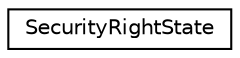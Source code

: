 digraph "Graphical Class Hierarchy"
{
 // LATEX_PDF_SIZE
  edge [fontname="Helvetica",fontsize="10",labelfontname="Helvetica",labelfontsize="10"];
  node [fontname="Helvetica",fontsize="10",shape=record];
  rankdir="LR";
  Node0 [label="SecurityRightState",height=0.2,width=0.4,color="black", fillcolor="white", style="filled",URL="$class_security_right_state.html",tooltip=" "];
}
